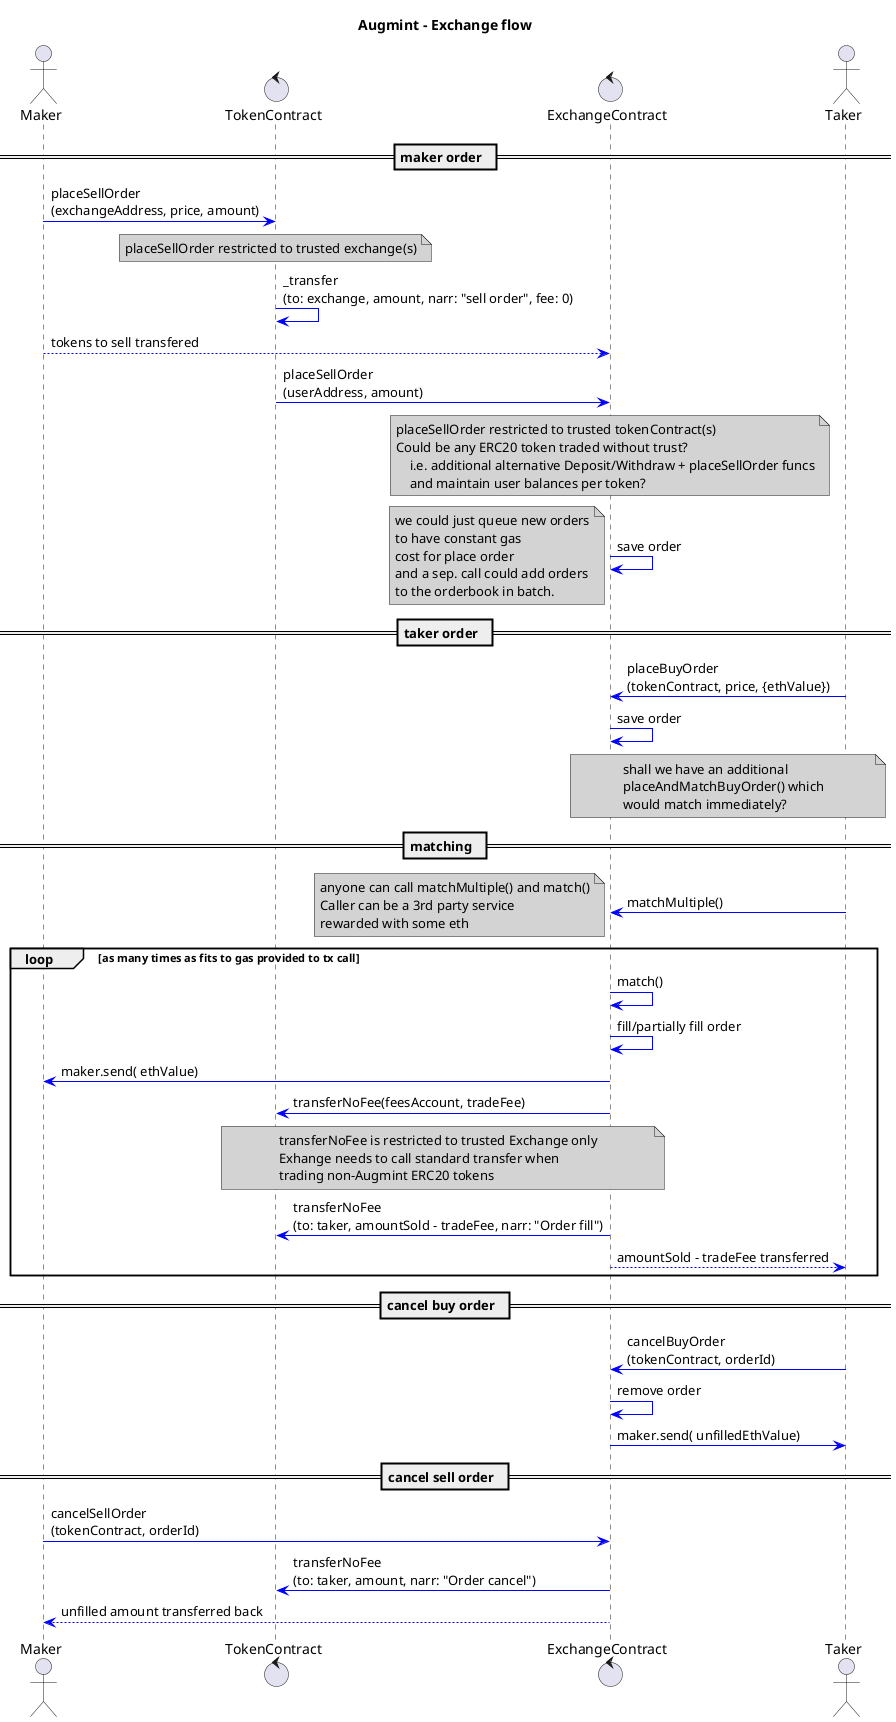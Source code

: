 @startuml
title **Augmint** - Exchange flow
skinparam ArrowColor #blue
skinparam noteBackgroundColor #lightgrey
actor Maker
control TokenContract
control ExchangeContract
actor Taker
== maker order  ==
Maker -> TokenContract : placeSellOrder\n(exchangeAddress, price, amount)
note over TokenContract 
    placeSellOrder restricted to trusted exchange(s)
end note
TokenContract -> TokenContract : _transfer\n(to: exchange, amount, narr: "sell order", fee: 0)
Maker --> ExchangeContract : tokens to sell transfered
TokenContract -> ExchangeContract : placeSellOrder\n(userAddress, amount)
note over ExchangeContract
    placeSellOrder restricted to trusted tokenContract(s)
    Could be any ERC20 token traded without trust?
        i.e. additional alternative Deposit/Withdraw + placeSellOrder funcs
        and maintain user balances per token?
end note
ExchangeContract -> ExchangeContract : save order
note left
    we could just queue new orders
    to have constant gas
    cost for place order
    and a sep. call could add orders
    to the orderbook in batch.
end note
== taker order  ==
Taker -> ExchangeContract : placeBuyOrder\n(tokenContract, price, {ethValue})
ExchangeContract -> ExchangeContract : save order
note over ExchangeContract, Taker
    shall we have an additional
    placeAndMatchBuyOrder() which
    would match immediately?
end note
== matching  ==
Taker -> ExchangeContract : matchMultiple()
note left
    anyone can call matchMultiple() and match()
    Caller can be a 3rd party service
    rewarded with some eth
end note
loop as many times as fits to gas provided to tx call
    ExchangeContract -> ExchangeContract : match()
    ExchangeContract -> ExchangeContract : fill/partially fill order
    ExchangeContract -> Maker : maker.send( ethValue)
    ExchangeContract -> TokenContract : transferNoFee(feesAccount, tradeFee)
    note over TokenContract, ExchangeContract
        transferNoFee is restricted to trusted Exchange only
        Exhange needs to call standard transfer when
        trading non-Augmint ERC20 tokens
    end note
    ExchangeContract -> TokenContract : transferNoFee\n(to: taker, amountSold - tradeFee, narr: "Order fill")
    ExchangeContract --> Taker : amountSold - tradeFee transferred
end
== cancel buy order  ==
Taker -> ExchangeContract : cancelBuyOrder\n(tokenContract, orderId)
ExchangeContract -> ExchangeContract : remove order
ExchangeContract -> Taker : maker.send( unfilledEthValue)
== cancel sell order  ==
Maker -> ExchangeContract : cancelSellOrder\n(tokenContract, orderId)
ExchangeContract -> TokenContract : transferNoFee\n(to: taker, amount, narr: "Order cancel")
ExchangeContract --> Maker : unfilled amount transferred back
@enduml
